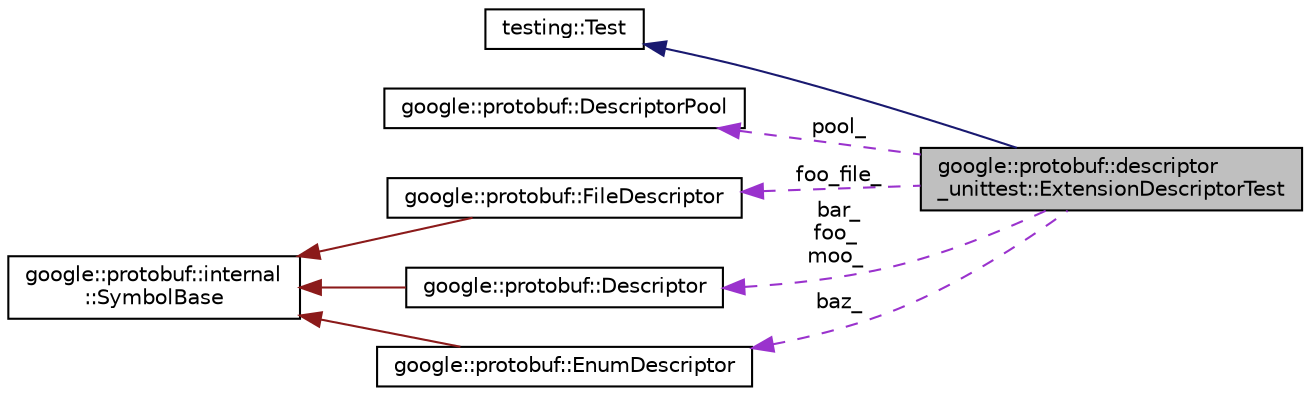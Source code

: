 digraph "google::protobuf::descriptor_unittest::ExtensionDescriptorTest"
{
 // LATEX_PDF_SIZE
  edge [fontname="Helvetica",fontsize="10",labelfontname="Helvetica",labelfontsize="10"];
  node [fontname="Helvetica",fontsize="10",shape=record];
  rankdir="LR";
  Node1 [label="google::protobuf::descriptor\l_unittest::ExtensionDescriptorTest",height=0.2,width=0.4,color="black", fillcolor="grey75", style="filled", fontcolor="black",tooltip=" "];
  Node2 -> Node1 [dir="back",color="midnightblue",fontsize="10",style="solid",fontname="Helvetica"];
  Node2 [label="testing::Test",height=0.2,width=0.4,color="black", fillcolor="white", style="filled",URL="$classtesting_1_1Test.html",tooltip=" "];
  Node3 -> Node1 [dir="back",color="darkorchid3",fontsize="10",style="dashed",label=" pool_" ,fontname="Helvetica"];
  Node3 [label="google::protobuf::DescriptorPool",height=0.2,width=0.4,color="black", fillcolor="white", style="filled",URL="$classgoogle_1_1protobuf_1_1DescriptorPool.html",tooltip=" "];
  Node4 -> Node1 [dir="back",color="darkorchid3",fontsize="10",style="dashed",label=" foo_file_" ,fontname="Helvetica"];
  Node4 [label="google::protobuf::FileDescriptor",height=0.2,width=0.4,color="black", fillcolor="white", style="filled",URL="$classgoogle_1_1protobuf_1_1FileDescriptor.html",tooltip=" "];
  Node5 -> Node4 [dir="back",color="firebrick4",fontsize="10",style="solid",fontname="Helvetica"];
  Node5 [label="google::protobuf::internal\l::SymbolBase",height=0.2,width=0.4,color="black", fillcolor="white", style="filled",URL="$classgoogle_1_1protobuf_1_1internal_1_1SymbolBase.html",tooltip=" "];
  Node6 -> Node1 [dir="back",color="darkorchid3",fontsize="10",style="dashed",label=" bar_\nfoo_\nmoo_" ,fontname="Helvetica"];
  Node6 [label="google::protobuf::Descriptor",height=0.2,width=0.4,color="black", fillcolor="white", style="filled",URL="$classgoogle_1_1protobuf_1_1Descriptor.html",tooltip=" "];
  Node5 -> Node6 [dir="back",color="firebrick4",fontsize="10",style="solid",fontname="Helvetica"];
  Node7 -> Node1 [dir="back",color="darkorchid3",fontsize="10",style="dashed",label=" baz_" ,fontname="Helvetica"];
  Node7 [label="google::protobuf::EnumDescriptor",height=0.2,width=0.4,color="black", fillcolor="white", style="filled",URL="$classgoogle_1_1protobuf_1_1EnumDescriptor.html",tooltip=" "];
  Node5 -> Node7 [dir="back",color="firebrick4",fontsize="10",style="solid",fontname="Helvetica"];
}
